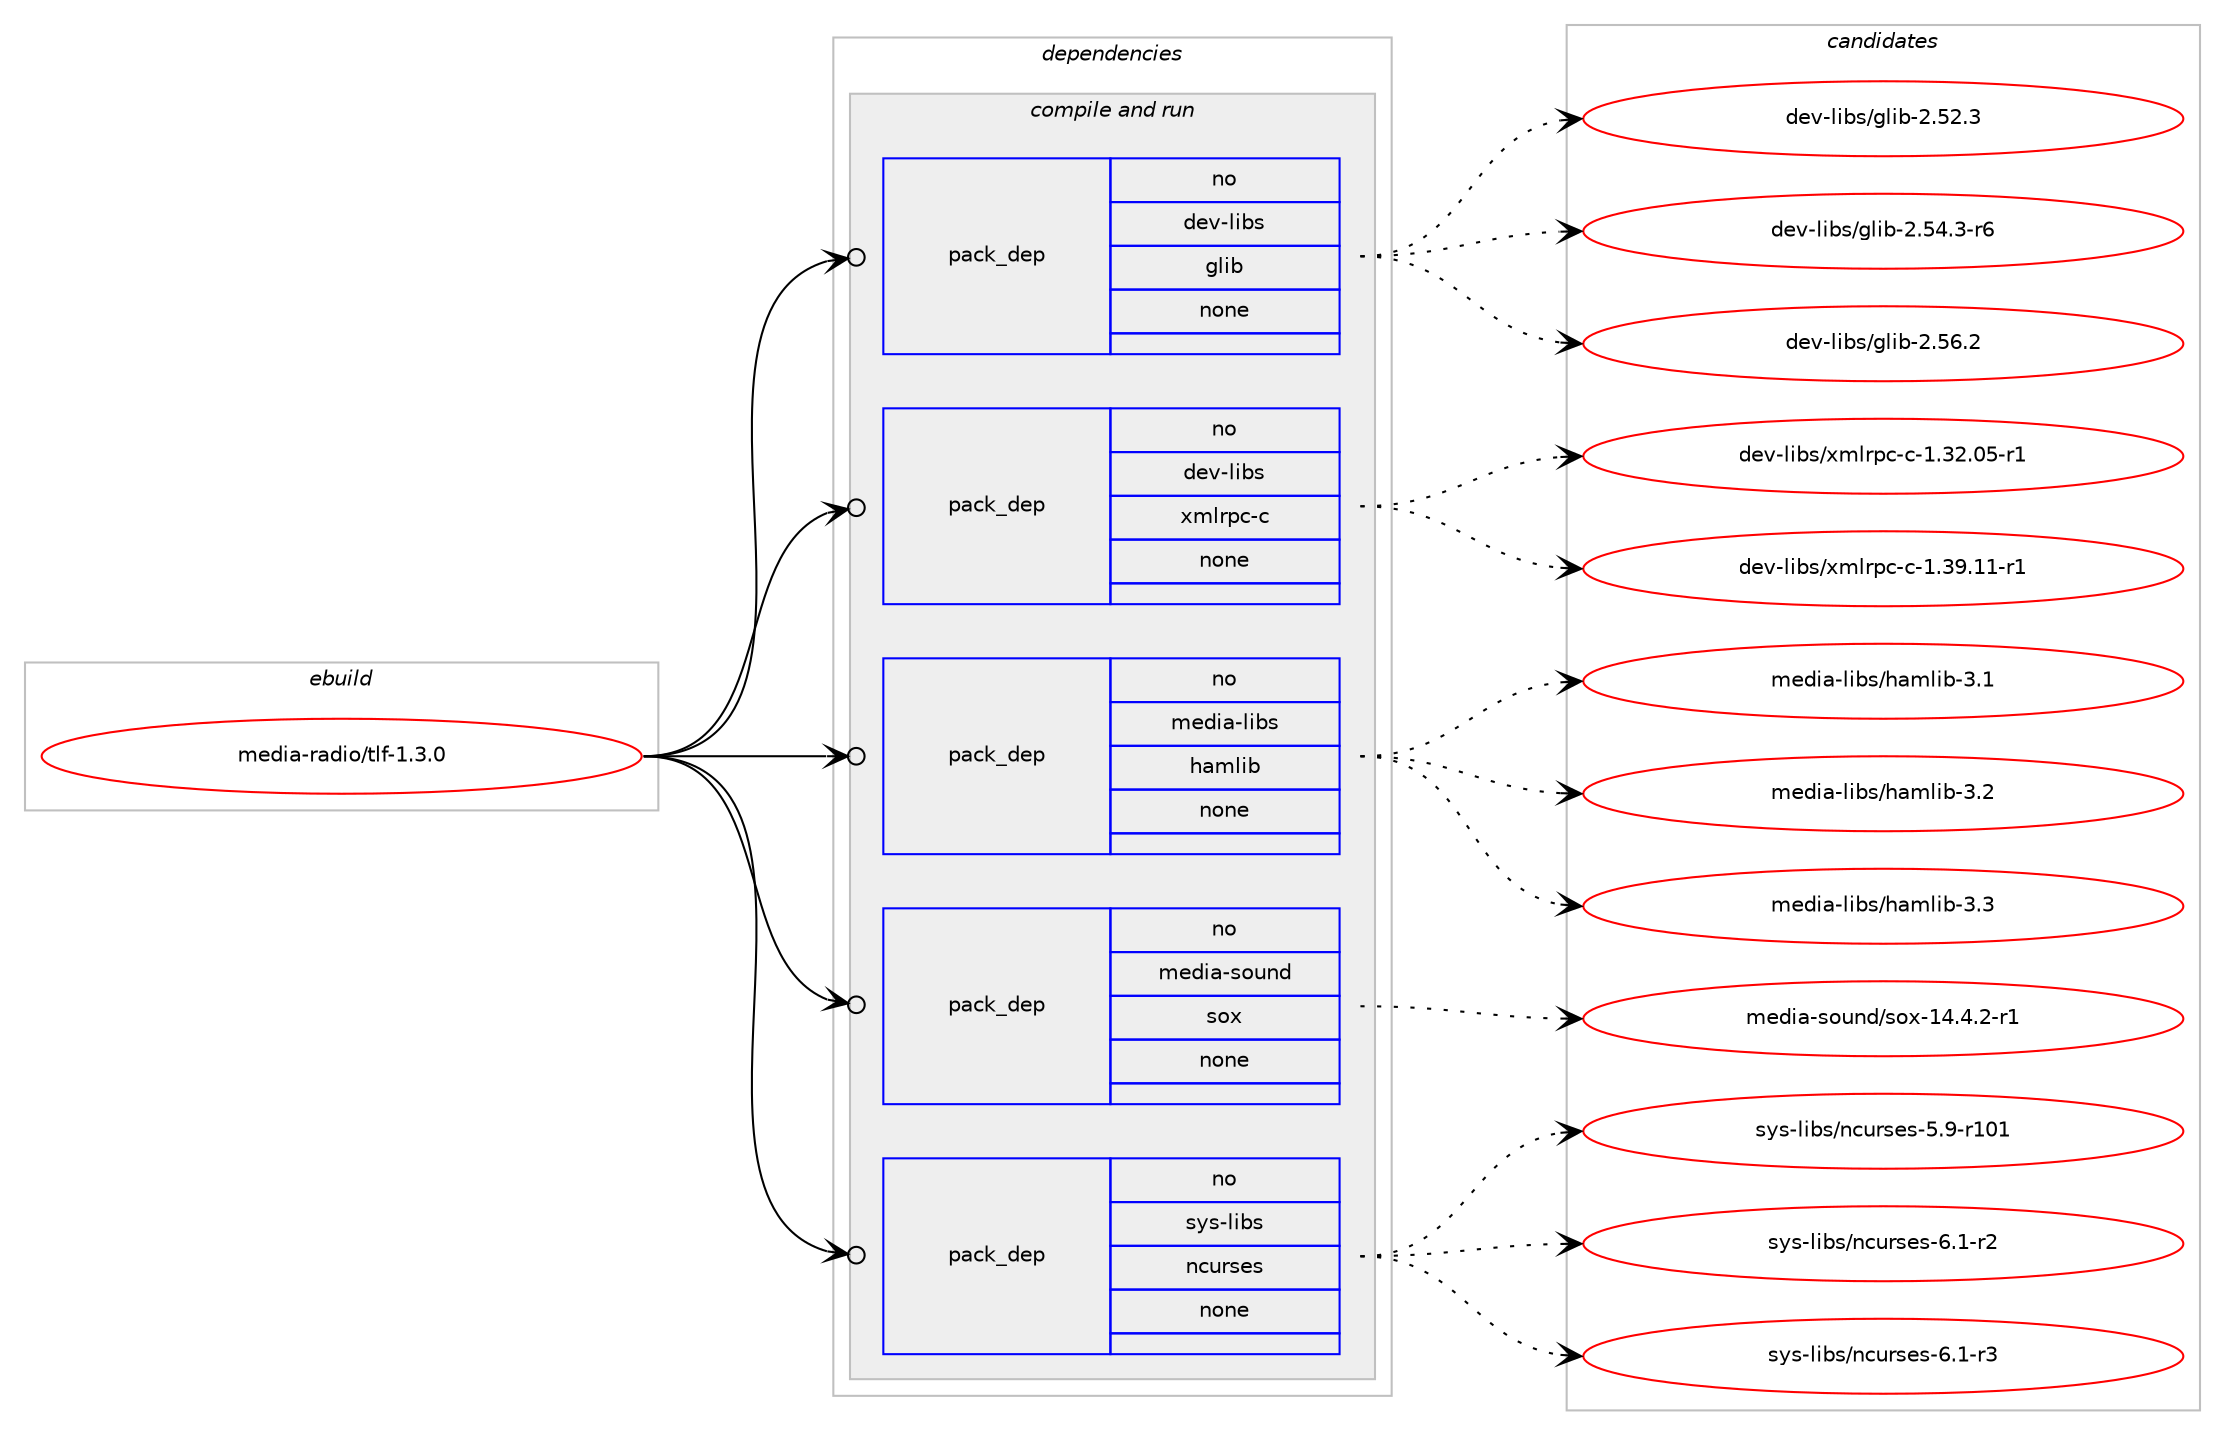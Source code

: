 digraph prolog {

# *************
# Graph options
# *************

newrank=true;
concentrate=true;
compound=true;
graph [rankdir=LR,fontname=Helvetica,fontsize=10,ranksep=1.5];#, ranksep=2.5, nodesep=0.2];
edge  [arrowhead=vee];
node  [fontname=Helvetica,fontsize=10];

# **********
# The ebuild
# **********

subgraph cluster_leftcol {
color=gray;
rank=same;
label=<<i>ebuild</i>>;
id [label="media-radio/tlf-1.3.0", color=red, width=4, href="../media-radio/tlf-1.3.0.svg"];
}

# ****************
# The dependencies
# ****************

subgraph cluster_midcol {
color=gray;
label=<<i>dependencies</i>>;
subgraph cluster_compile {
fillcolor="#eeeeee";
style=filled;
label=<<i>compile</i>>;
}
subgraph cluster_compileandrun {
fillcolor="#eeeeee";
style=filled;
label=<<i>compile and run</i>>;
subgraph pack5146 {
dependency6367 [label=<<TABLE BORDER="0" CELLBORDER="1" CELLSPACING="0" CELLPADDING="4" WIDTH="220"><TR><TD ROWSPAN="6" CELLPADDING="30">pack_dep</TD></TR><TR><TD WIDTH="110">no</TD></TR><TR><TD>dev-libs</TD></TR><TR><TD>glib</TD></TR><TR><TD>none</TD></TR><TR><TD></TD></TR></TABLE>>, shape=none, color=blue];
}
id:e -> dependency6367:w [weight=20,style="solid",arrowhead="odotvee"];
subgraph pack5147 {
dependency6368 [label=<<TABLE BORDER="0" CELLBORDER="1" CELLSPACING="0" CELLPADDING="4" WIDTH="220"><TR><TD ROWSPAN="6" CELLPADDING="30">pack_dep</TD></TR><TR><TD WIDTH="110">no</TD></TR><TR><TD>dev-libs</TD></TR><TR><TD>xmlrpc-c</TD></TR><TR><TD>none</TD></TR><TR><TD></TD></TR></TABLE>>, shape=none, color=blue];
}
id:e -> dependency6368:w [weight=20,style="solid",arrowhead="odotvee"];
subgraph pack5148 {
dependency6369 [label=<<TABLE BORDER="0" CELLBORDER="1" CELLSPACING="0" CELLPADDING="4" WIDTH="220"><TR><TD ROWSPAN="6" CELLPADDING="30">pack_dep</TD></TR><TR><TD WIDTH="110">no</TD></TR><TR><TD>media-libs</TD></TR><TR><TD>hamlib</TD></TR><TR><TD>none</TD></TR><TR><TD></TD></TR></TABLE>>, shape=none, color=blue];
}
id:e -> dependency6369:w [weight=20,style="solid",arrowhead="odotvee"];
subgraph pack5149 {
dependency6370 [label=<<TABLE BORDER="0" CELLBORDER="1" CELLSPACING="0" CELLPADDING="4" WIDTH="220"><TR><TD ROWSPAN="6" CELLPADDING="30">pack_dep</TD></TR><TR><TD WIDTH="110">no</TD></TR><TR><TD>media-sound</TD></TR><TR><TD>sox</TD></TR><TR><TD>none</TD></TR><TR><TD></TD></TR></TABLE>>, shape=none, color=blue];
}
id:e -> dependency6370:w [weight=20,style="solid",arrowhead="odotvee"];
subgraph pack5150 {
dependency6371 [label=<<TABLE BORDER="0" CELLBORDER="1" CELLSPACING="0" CELLPADDING="4" WIDTH="220"><TR><TD ROWSPAN="6" CELLPADDING="30">pack_dep</TD></TR><TR><TD WIDTH="110">no</TD></TR><TR><TD>sys-libs</TD></TR><TR><TD>ncurses</TD></TR><TR><TD>none</TD></TR><TR><TD></TD></TR></TABLE>>, shape=none, color=blue];
}
id:e -> dependency6371:w [weight=20,style="solid",arrowhead="odotvee"];
}
subgraph cluster_run {
fillcolor="#eeeeee";
style=filled;
label=<<i>run</i>>;
}
}

# **************
# The candidates
# **************

subgraph cluster_choices {
rank=same;
color=gray;
label=<<i>candidates</i>>;

subgraph choice5146 {
color=black;
nodesep=1;
choice1001011184510810598115471031081059845504653504651 [label="dev-libs/glib-2.52.3", color=red, width=4,href="../dev-libs/glib-2.52.3.svg"];
choice10010111845108105981154710310810598455046535246514511454 [label="dev-libs/glib-2.54.3-r6", color=red, width=4,href="../dev-libs/glib-2.54.3-r6.svg"];
choice1001011184510810598115471031081059845504653544650 [label="dev-libs/glib-2.56.2", color=red, width=4,href="../dev-libs/glib-2.56.2.svg"];
dependency6367:e -> choice1001011184510810598115471031081059845504653504651:w [style=dotted,weight="100"];
dependency6367:e -> choice10010111845108105981154710310810598455046535246514511454:w [style=dotted,weight="100"];
dependency6367:e -> choice1001011184510810598115471031081059845504653544650:w [style=dotted,weight="100"];
}
subgraph choice5147 {
color=black;
nodesep=1;
choice10010111845108105981154712010910811411299459945494651504648534511449 [label="dev-libs/xmlrpc-c-1.32.05-r1", color=red, width=4,href="../dev-libs/xmlrpc-c-1.32.05-r1.svg"];
choice10010111845108105981154712010910811411299459945494651574649494511449 [label="dev-libs/xmlrpc-c-1.39.11-r1", color=red, width=4,href="../dev-libs/xmlrpc-c-1.39.11-r1.svg"];
dependency6368:e -> choice10010111845108105981154712010910811411299459945494651504648534511449:w [style=dotted,weight="100"];
dependency6368:e -> choice10010111845108105981154712010910811411299459945494651574649494511449:w [style=dotted,weight="100"];
}
subgraph choice5148 {
color=black;
nodesep=1;
choice10910110010597451081059811547104971091081059845514649 [label="media-libs/hamlib-3.1", color=red, width=4,href="../media-libs/hamlib-3.1.svg"];
choice10910110010597451081059811547104971091081059845514650 [label="media-libs/hamlib-3.2", color=red, width=4,href="../media-libs/hamlib-3.2.svg"];
choice10910110010597451081059811547104971091081059845514651 [label="media-libs/hamlib-3.3", color=red, width=4,href="../media-libs/hamlib-3.3.svg"];
dependency6369:e -> choice10910110010597451081059811547104971091081059845514649:w [style=dotted,weight="100"];
dependency6369:e -> choice10910110010597451081059811547104971091081059845514650:w [style=dotted,weight="100"];
dependency6369:e -> choice10910110010597451081059811547104971091081059845514651:w [style=dotted,weight="100"];
}
subgraph choice5149 {
color=black;
nodesep=1;
choice109101100105974511511111711010047115111120454952465246504511449 [label="media-sound/sox-14.4.2-r1", color=red, width=4,href="../media-sound/sox-14.4.2-r1.svg"];
dependency6370:e -> choice109101100105974511511111711010047115111120454952465246504511449:w [style=dotted,weight="100"];
}
subgraph choice5150 {
color=black;
nodesep=1;
choice115121115451081059811547110991171141151011154553465745114494849 [label="sys-libs/ncurses-5.9-r101", color=red, width=4,href="../sys-libs/ncurses-5.9-r101.svg"];
choice11512111545108105981154711099117114115101115455446494511450 [label="sys-libs/ncurses-6.1-r2", color=red, width=4,href="../sys-libs/ncurses-6.1-r2.svg"];
choice11512111545108105981154711099117114115101115455446494511451 [label="sys-libs/ncurses-6.1-r3", color=red, width=4,href="../sys-libs/ncurses-6.1-r3.svg"];
dependency6371:e -> choice115121115451081059811547110991171141151011154553465745114494849:w [style=dotted,weight="100"];
dependency6371:e -> choice11512111545108105981154711099117114115101115455446494511450:w [style=dotted,weight="100"];
dependency6371:e -> choice11512111545108105981154711099117114115101115455446494511451:w [style=dotted,weight="100"];
}
}

}
